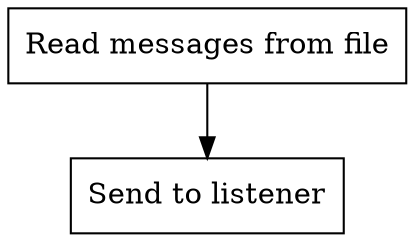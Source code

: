 strict digraph {
  node[shape=box]

  read[label="Read messages from file",type=read_messages_from_file]
  send[label="Send to listener",type=send_to_listener]

  read->send
}
